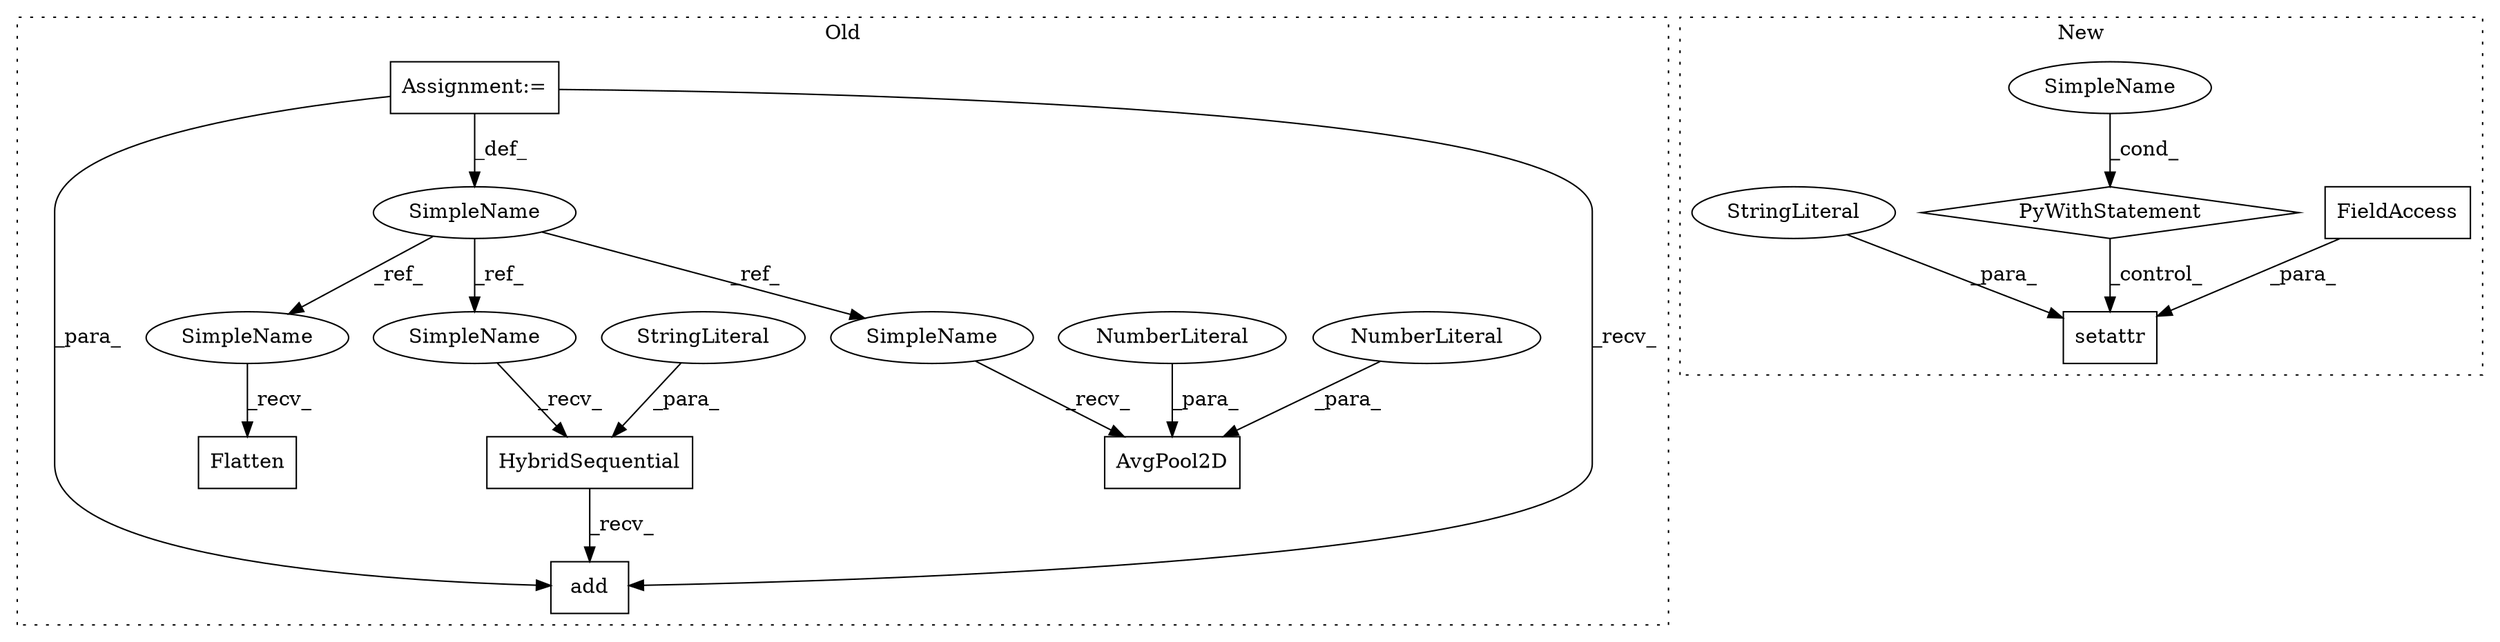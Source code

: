 digraph G {
subgraph cluster0 {
1 [label="AvgPool2D" a="32" s="17298,17311" l="10,1" shape="box"];
5 [label="SimpleName" a="42" s="15633" l="2" shape="ellipse"];
6 [label="Flatten" a="32" s="17383" l="9" shape="box"];
7 [label="HybridSequential" a="32" s="17336,17355" l="17,1" shape="box"];
8 [label="add" a="32" s="17413,17432" l="4,1" shape="box"];
9 [label="NumberLiteral" a="34" s="17310" l="1" shape="ellipse"];
10 [label="NumberLiteral" a="34" s="17308" l="1" shape="ellipse"];
12 [label="StringLiteral" a="45" s="17353" l="2" shape="ellipse"];
14 [label="Assignment:=" a="7" s="15633" l="2" shape="box"];
15 [label="SimpleName" a="42" s="17380" l="2" shape="ellipse"];
16 [label="SimpleName" a="42" s="17333" l="2" shape="ellipse"];
17 [label="SimpleName" a="42" s="17295" l="2" shape="ellipse"];
label = "Old";
style="dotted";
}
subgraph cluster1 {
2 [label="PyWithStatement" a="104" s="17619,17653" l="10,2" shape="diamond"];
3 [label="setattr" a="32" s="17856,17922" l="8,1" shape="box"];
4 [label="FieldAccess" a="22" s="17864" l="11" shape="box"];
11 [label="SimpleName" a="42" s="" l="" shape="ellipse"];
13 [label="StringLiteral" a="45" s="17876" l="4" shape="ellipse"];
label = "New";
style="dotted";
}
2 -> 3 [label="_control_"];
4 -> 3 [label="_para_"];
5 -> 16 [label="_ref_"];
5 -> 17 [label="_ref_"];
5 -> 15 [label="_ref_"];
7 -> 8 [label="_recv_"];
9 -> 1 [label="_para_"];
10 -> 1 [label="_para_"];
11 -> 2 [label="_cond_"];
12 -> 7 [label="_para_"];
13 -> 3 [label="_para_"];
14 -> 8 [label="_para_"];
14 -> 8 [label="_recv_"];
14 -> 5 [label="_def_"];
15 -> 6 [label="_recv_"];
16 -> 7 [label="_recv_"];
17 -> 1 [label="_recv_"];
}